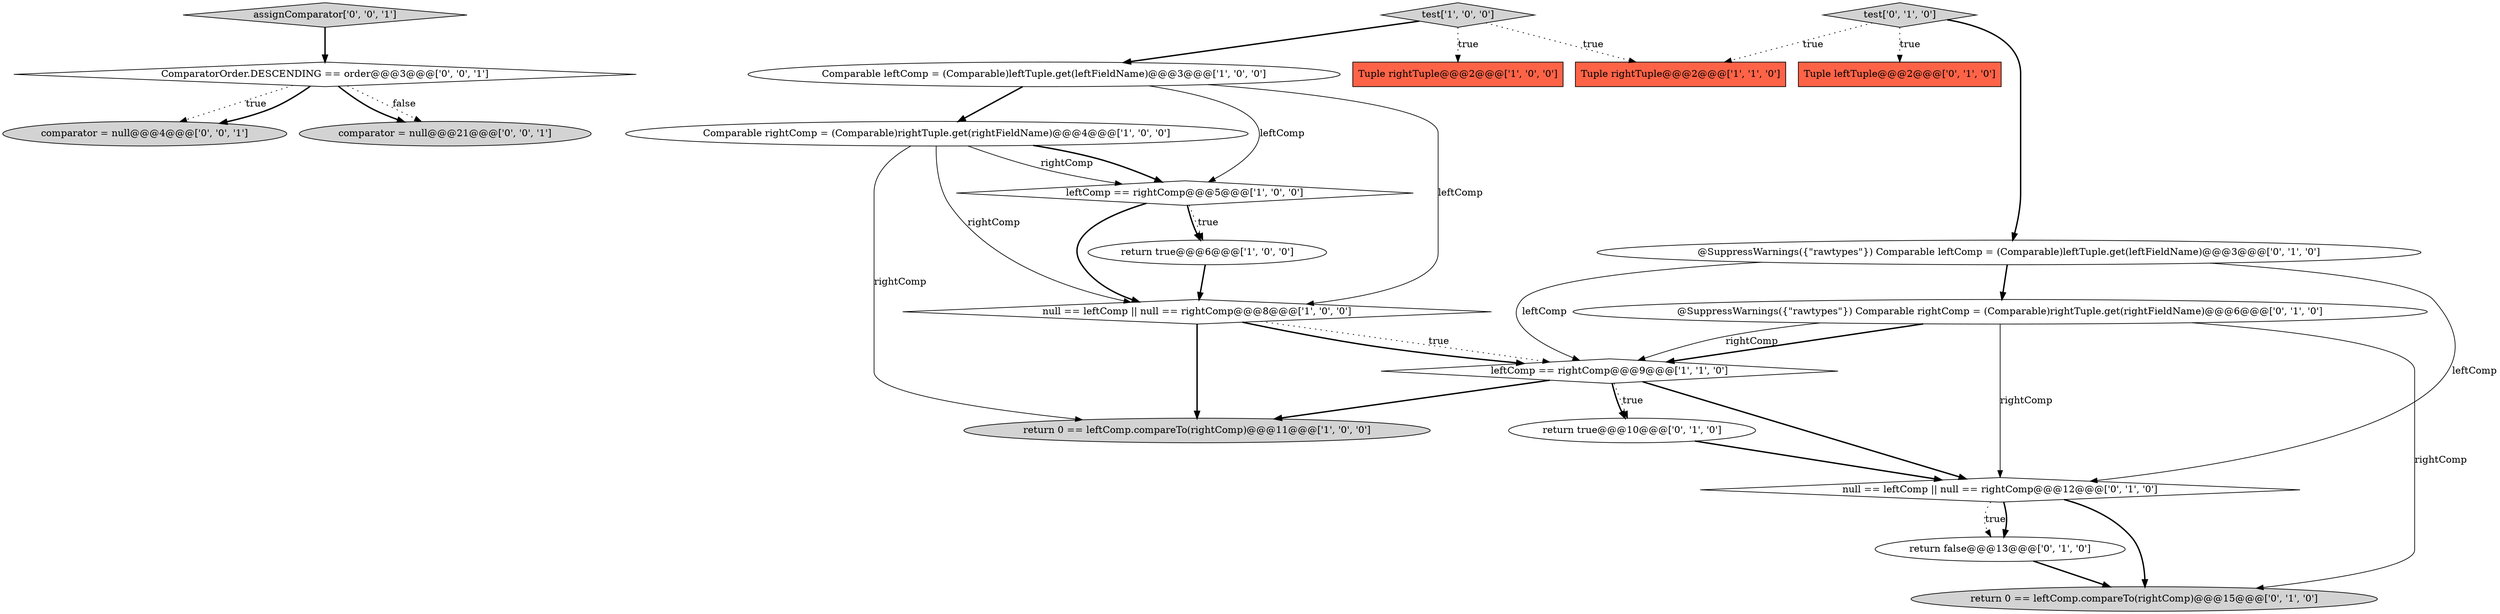 digraph {
19 [style = filled, label = "assignComparator['0', '0', '1']", fillcolor = lightgray, shape = diamond image = "AAA0AAABBB3BBB"];
14 [style = filled, label = "@SuppressWarnings({\"rawtypes\"}) Comparable rightComp = (Comparable)rightTuple.get(rightFieldName)@@@6@@@['0', '1', '0']", fillcolor = white, shape = ellipse image = "AAA1AAABBB2BBB"];
11 [style = filled, label = "test['0', '1', '0']", fillcolor = lightgray, shape = diamond image = "AAA0AAABBB2BBB"];
10 [style = filled, label = "return 0 == leftComp.compareTo(rightComp)@@@15@@@['0', '1', '0']", fillcolor = lightgray, shape = ellipse image = "AAA0AAABBB2BBB"];
4 [style = filled, label = "test['1', '0', '0']", fillcolor = lightgray, shape = diamond image = "AAA0AAABBB1BBB"];
6 [style = filled, label = "Comparable leftComp = (Comparable)leftTuple.get(leftFieldName)@@@3@@@['1', '0', '0']", fillcolor = white, shape = ellipse image = "AAA0AAABBB1BBB"];
17 [style = filled, label = "return true@@@10@@@['0', '1', '0']", fillcolor = white, shape = ellipse image = "AAA0AAABBB2BBB"];
8 [style = filled, label = "leftComp == rightComp@@@9@@@['1', '1', '0']", fillcolor = white, shape = diamond image = "AAA0AAABBB1BBB"];
5 [style = filled, label = "Tuple rightTuple@@@2@@@['1', '1', '0']", fillcolor = tomato, shape = box image = "AAA0AAABBB1BBB"];
21 [style = filled, label = "ComparatorOrder.DESCENDING == order@@@3@@@['0', '0', '1']", fillcolor = white, shape = diamond image = "AAA0AAABBB3BBB"];
13 [style = filled, label = "return false@@@13@@@['0', '1', '0']", fillcolor = white, shape = ellipse image = "AAA0AAABBB2BBB"];
12 [style = filled, label = "@SuppressWarnings({\"rawtypes\"}) Comparable leftComp = (Comparable)leftTuple.get(leftFieldName)@@@3@@@['0', '1', '0']", fillcolor = white, shape = ellipse image = "AAA0AAABBB2BBB"];
7 [style = filled, label = "leftComp == rightComp@@@5@@@['1', '0', '0']", fillcolor = white, shape = diamond image = "AAA0AAABBB1BBB"];
9 [style = filled, label = "return 0 == leftComp.compareTo(rightComp)@@@11@@@['1', '0', '0']", fillcolor = lightgray, shape = ellipse image = "AAA0AAABBB1BBB"];
18 [style = filled, label = "comparator = null@@@4@@@['0', '0', '1']", fillcolor = lightgray, shape = ellipse image = "AAA0AAABBB3BBB"];
15 [style = filled, label = "null == leftComp || null == rightComp@@@12@@@['0', '1', '0']", fillcolor = white, shape = diamond image = "AAA0AAABBB2BBB"];
2 [style = filled, label = "return true@@@6@@@['1', '0', '0']", fillcolor = white, shape = ellipse image = "AAA0AAABBB1BBB"];
16 [style = filled, label = "Tuple leftTuple@@@2@@@['0', '1', '0']", fillcolor = tomato, shape = box image = "AAA0AAABBB2BBB"];
20 [style = filled, label = "comparator = null@@@21@@@['0', '0', '1']", fillcolor = lightgray, shape = ellipse image = "AAA0AAABBB3BBB"];
1 [style = filled, label = "Tuple rightTuple@@@2@@@['1', '0', '0']", fillcolor = tomato, shape = box image = "AAA0AAABBB1BBB"];
3 [style = filled, label = "null == leftComp || null == rightComp@@@8@@@['1', '0', '0']", fillcolor = white, shape = diamond image = "AAA0AAABBB1BBB"];
0 [style = filled, label = "Comparable rightComp = (Comparable)rightTuple.get(rightFieldName)@@@4@@@['1', '0', '0']", fillcolor = white, shape = ellipse image = "AAA0AAABBB1BBB"];
6->3 [style = solid, label="leftComp"];
7->2 [style = dotted, label="true"];
4->6 [style = bold, label=""];
12->15 [style = solid, label="leftComp"];
8->9 [style = bold, label=""];
11->12 [style = bold, label=""];
15->13 [style = dotted, label="true"];
21->18 [style = dotted, label="true"];
0->7 [style = bold, label=""];
12->14 [style = bold, label=""];
6->0 [style = bold, label=""];
3->8 [style = dotted, label="true"];
0->9 [style = solid, label="rightComp"];
4->1 [style = dotted, label="true"];
8->17 [style = bold, label=""];
0->7 [style = solid, label="rightComp"];
2->3 [style = bold, label=""];
12->8 [style = solid, label="leftComp"];
7->3 [style = bold, label=""];
11->16 [style = dotted, label="true"];
19->21 [style = bold, label=""];
6->7 [style = solid, label="leftComp"];
21->20 [style = bold, label=""];
17->15 [style = bold, label=""];
21->18 [style = bold, label=""];
3->9 [style = bold, label=""];
3->8 [style = bold, label=""];
14->8 [style = bold, label=""];
15->13 [style = bold, label=""];
0->3 [style = solid, label="rightComp"];
14->10 [style = solid, label="rightComp"];
14->8 [style = solid, label="rightComp"];
14->15 [style = solid, label="rightComp"];
4->5 [style = dotted, label="true"];
21->20 [style = dotted, label="false"];
13->10 [style = bold, label=""];
15->10 [style = bold, label=""];
8->17 [style = dotted, label="true"];
8->15 [style = bold, label=""];
11->5 [style = dotted, label="true"];
7->2 [style = bold, label=""];
}
